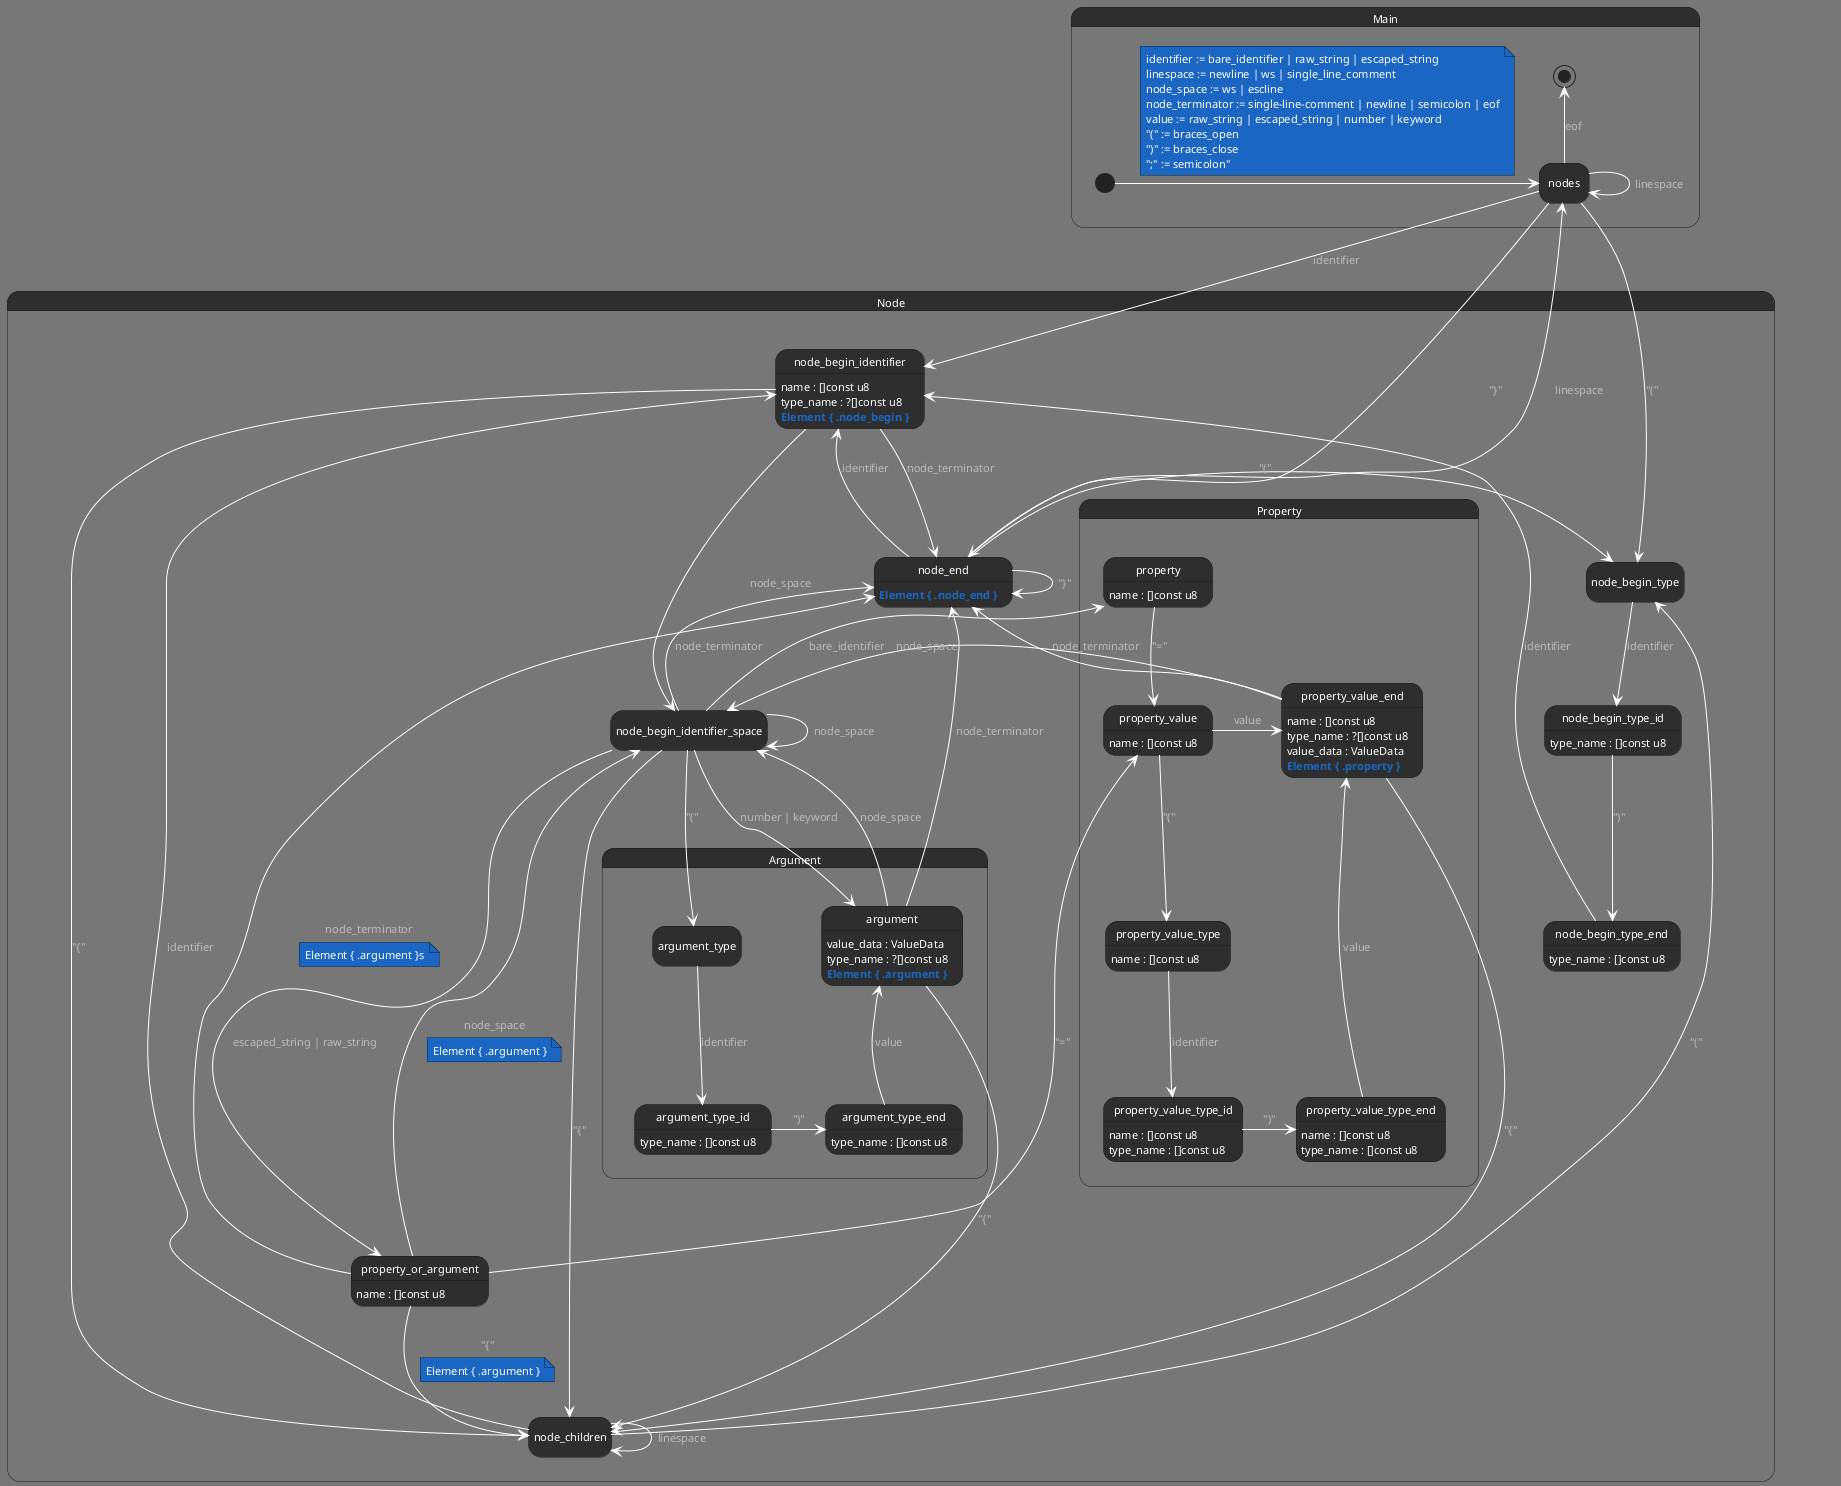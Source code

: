 @startuml
hide empty description

!theme reddress-darkblue

!procedure $emit($ev)
  <b><font color=$ACCENT>$ev
!endprocedure

!procedure $emitNote($ev)
    note on link 
        $ev
    end note
!endprocedure

state Main {
    state start <<start>>
    state end <<end>>

    state nodes
}

state Node {
    state node_begin_type
    state node_begin_type_id
    state node_begin_type_end
    state node_begin_identifier
    state node_begin_identifier_space
    state property_or_argument
    state node_children
    state node_end

    Main -[hidden]down-> Node
    Node -[hidden]left-> Property
    Node -[hidden]right-> Argument
}

state Argument {
    state argument
    state argument_type
    state argument_type_id
    state argument_type_end
}

state Property {
    state property
    state property_value
    state property_value_type
    state property_value_type_id
    state property_value_type_end
    state property_value_end
}

' Start
start -> nodes

' Note
note on link
identifier := bare_identifier | raw_string | escaped_string
linespace := newline | ws | single_line_comment
node_space := ws | escline
node_terminator := single-line-comment | newline | semicolon | eof
value := raw_string | escaped_string | number | keyword
"(" := braces_open
")" := braces_close
";" := semicolon"
end note

' Node End
nodes -> nodes : linespace
nodes -down-> node_end : "}"
nodes -down-> node_begin_type : "("
nodes --> node_begin_identifier : identifier
nodes -up-> end : eof

' Node Begin
node_begin_type -down-> node_begin_type_id : identifier
node_begin_type_id -down-> node_begin_type_end : ")"
node_begin_type_end -up-> node_begin_identifier : identifier
node_begin_type_id : type_name : []const u8
node_begin_type_end : type_name : []const u8

' Node Begin Identifier
node_begin_identifier -right-> node_end : node_terminator
node_begin_identifier -down--> node_begin_identifier_space : node_space
node_begin_identifier -down-> node_children : "{"
node_begin_identifier : name : []const u8
node_begin_identifier : type_name : ?[]const u8
node_begin_identifier : $emit("Element { .node_begin }")

' Node Begin Identifier Space
node_begin_identifier_space -up-> node_end : node_terminator
node_begin_identifier_space -> node_begin_identifier_space : node_space
node_begin_identifier_space -down-> node_children : "{"
node_begin_identifier_space ----> property_or_argument : escaped_string | raw_string
node_begin_identifier_space -left-> property : bare_identifier
node_begin_identifier_space -down-> argument : number | keyword
node_begin_identifier_space --> argument_type : "("

' Node Chidlren
node_children -> node_children : linespace
node_children -up-> node_begin_type : "("
node_children --> node_begin_identifier : identifier

node_end -up-> nodes : linespace
node_end -> node_end : "}"
node_end -> node_begin_type : "("
node_end -> node_begin_identifier : identifier
node_end : $emit("Element { .node_end }")

property_or_argument -up-> node_end : node_terminator
$emitNote("Element { .argument }s")
property_or_argument -up-> node_begin_identifier_space : node_space
$emitNote("Element { .argument }")
property_or_argument -right-> node_children : "{"
$emitNote("Element { .argument }")
property_or_argument -left-> property_value : "="
property_or_argument : name : []const u8

' Property
property --> property_value : "="
property : name : []const u8

' Property Value
property_value --> property_value_type : "("
property_value -left-> property_value_end : value
property_value : name : []const u8

' Property Value Type
property_value_type -down-> property_value_type_id : identifier
property_value_type_id -right-> property_value_type_end : ")"
property_value_type_end -left-> property_value_end : value
property_value_type : name : []const u8
property_value_type_id : name : []const u8
property_value_type_id : type_name : []const u8
property_value_type_end : name : []const u8
property_value_type_end : type_name : []const u8

' Property Value End
property_value_end -up-> node_end : node_terminator
property_value_end -right-> node_begin_identifier_space : node_space
property_value_end -down---> node_children : "{"
property_value_end : name : []const u8
property_value_end : type_name : ?[]const u8
property_value_end : value_data : ValueData
property_value_end : $emit("Element { .property }")

' Argument
argument -left-> node_end : node_terminator
argument -left-> node_begin_identifier_space : node_space
argument -down---> node_children : "{"
argument : value_data : ValueData
argument : type_name : ?[]const u8
argument : $emit("Element { .argument }")

' Argument Type
argument_type --> argument_type_id : identifier
argument_type_id -> argument_type_end : ")"
argument_type_end -up-> argument : value
argument_type_id : type_name : []const u8
argument_type_end : type_name : []const u8

@enduml


